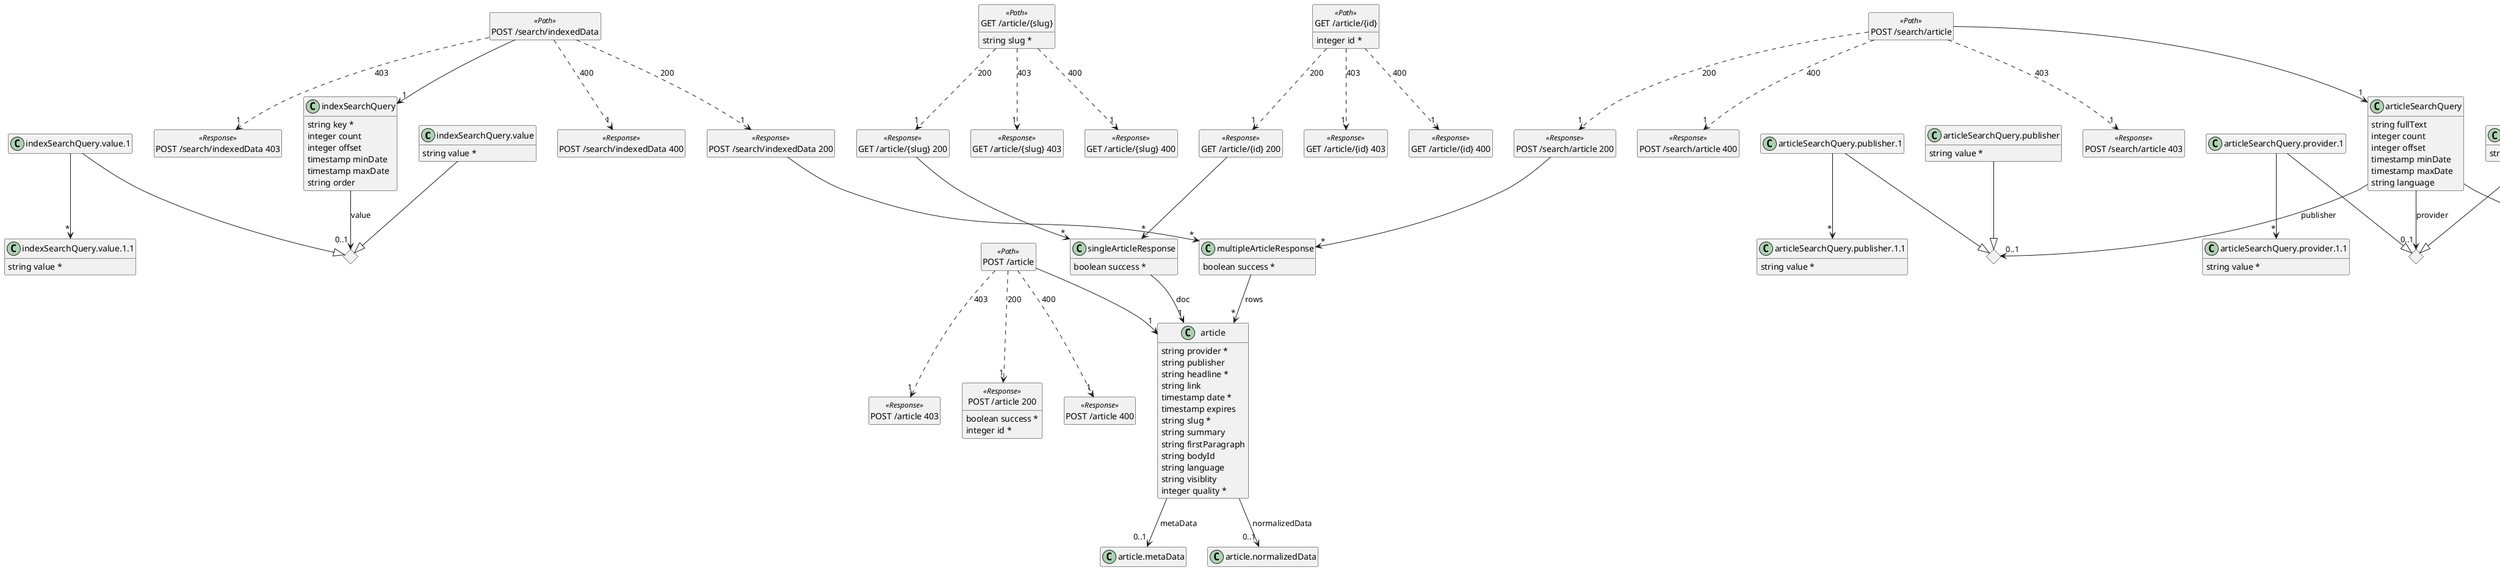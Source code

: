 @startuml
hide <<Path>> circle
hide <<Response>> circle
hide <<Parameter>> circle
hide empty methods
hide empty fields
set namespaceSeparator none

class "indexSearchQuery.value" {
  {field} string value *
}

class "indexSearchQuery.value.1.1" {
  {field} string value *
}

class "indexSearchQuery.value.1" {
}

class "indexSearchQuery" {
  {field} string key *
  {field} integer count 
  {field} integer offset 
  {field} timestamp minDate 
  {field} timestamp maxDate 
  {field} string order 
}

class "articleSearchQuery.publisher" {
  {field} string value *
}

class "articleSearchQuery.publisher.1.1" {
  {field} string value *
}

class "articleSearchQuery.publisher.1" {
}

class "articleSearchQuery.provider" {
  {field} string value *
}

class "articleSearchQuery.provider.1.1" {
  {field} string value *
}

class "articleSearchQuery.provider.1" {
}

class "articleSearchQuery.type" {
  {field} string value *
}

class "articleSearchQuery.type.1.1" {
  {field} string value *
}

class "articleSearchQuery.type.1" {
}

class "articleSearchQuery" {
  {field} string fullText 
  {field} integer count 
  {field} integer offset 
  {field} timestamp minDate 
  {field} timestamp maxDate 
  {field} string language 
}

class "article.metaData" {
}

class "article.normalizedData" {
}

class "article" {
  {field} string provider *
  {field} string publisher 
  {field} string headline *
  {field} string link 
  {field} timestamp date *
  {field} timestamp expires 
  {field} string slug *
  {field} string summary 
  {field} string firstParagraph 
  {field} string bodyId 
  {field} string language 
  {field} string visiblity 
  {field} integer quality *
}

class "multipleArticleResponse" {
  {field} boolean success *
}

class "singleArticleResponse" {
  {field} boolean success *
}

class "articleBodyResponse.body" {
  {field} decimal v *
}

class "articleBodyResponse" {
  {field} boolean success *
}

class "articleBodyChunk" {
  {field} string name *
  {field} string format *
  {field} string content *
}

class "POST /search/indexedData" <<Path>> {
}

class "POST /search/indexedData 200" <<Response>> {
}

class "POST /search/indexedData 400" <<Response>> {
}

class "POST /search/indexedData 403" <<Response>> {
}

class "POST /search/article" <<Path>> {
}

class "POST /search/article 200" <<Response>> {
}

class "POST /search/article 400" <<Response>> {
}

class "POST /search/article 403" <<Response>> {
}

class "GET /article/{slug}" <<Path>> {
  {field} string slug *
}

class "GET /article/{slug} 200" <<Response>> {
}

class "GET /article/{slug} 400" <<Response>> {
}

class "GET /article/{slug} 403" <<Response>> {
}

class "GET /article/{id}" <<Path>> {
  {field} integer id *
}

class "GET /article/{id} 200" <<Response>> {
}

class "GET /article/{id} 400" <<Response>> {
}

class "GET /article/{id} 403" <<Response>> {
}

class "GET /body/{bodyId}" <<Path>> {
  {field} string bodyId *
}

class "GET /body/{bodyId} 400" <<Response>> {
}

class "GET /body/{bodyId} 403" <<Response>> {
}

class "GET /body/{bodyId}/render" <<Path>> {
  {field} string bodyId *
}

class "GET /body/{bodyId}/render 400" <<Response>> {
}

class "GET /body/{bodyId}/render 403" <<Response>> {
}

class "POST /article" <<Path>> {
}

class "POST /article 200" <<Response>> {
  {field} boolean success *
  {field} integer id *
}

class "POST /article 400" <<Response>> {
}

class "POST /article 403" <<Response>> {
}

"indexSearchQuery.value.1" --> "*" "indexSearchQuery.value.1.1"

diamond anon1

"indexSearchQuery" -->"0..1" "anon1" : "value"

"indexSearchQuery.value" --|> "anon1"

"indexSearchQuery.value.1" --|> "anon1"

"articleSearchQuery.publisher.1" --> "*" "articleSearchQuery.publisher.1.1"

diamond anon2

"articleSearchQuery" -->"0..1" "anon2" : "publisher"

"articleSearchQuery.publisher" --|> "anon2"

"articleSearchQuery.publisher.1" --|> "anon2"

"articleSearchQuery.provider.1" --> "*" "articleSearchQuery.provider.1.1"

diamond anon3

"articleSearchQuery" -->"0..1" "anon3" : "provider"

"articleSearchQuery.provider" --|> "anon3"

"articleSearchQuery.provider.1" --|> "anon3"

"articleSearchQuery.type.1" --> "*" "articleSearchQuery.type.1.1"

diamond anon4

"articleSearchQuery" -->"0..1" "anon4" : "type"

"articleSearchQuery.type" --|> "anon4"

"articleSearchQuery.type.1" --|> "anon4"

"article" --> "0..1" "article.metaData"  :  "metaData"

"article" --> "0..1" "article.normalizedData"  :  "normalizedData"

"multipleArticleResponse" --> "*" "article"  :  "rows"

"singleArticleResponse" --> "1" "article"  :  "doc"

"articleBodyResponse.body" --> "*" "articleBodyChunk"  :  "chunks"

"articleBodyResponse" --> "0..1" "articleBodyResponse.body"  :  "body"

"POST /search/indexedData 200" --> "*" "multipleArticleResponse"

"POST /search/indexedData" ..> "1" "POST /search/indexedData 200"  :  "200"

"POST /search/indexedData" ..> "1" "POST /search/indexedData 400"  :  "400"

"POST /search/indexedData" ..> "1" "POST /search/indexedData 403"  :  "403"

"POST /search/indexedData" --> "1" "indexSearchQuery"

"POST /search/article 200" --> "*" "multipleArticleResponse"

"POST /search/article" ..> "1" "POST /search/article 200"  :  "200"

"POST /search/article" ..> "1" "POST /search/article 400"  :  "400"

"POST /search/article" ..> "1" "POST /search/article 403"  :  "403"

"POST /search/article" --> "1" "articleSearchQuery"

"GET /article/{slug} 200" --> "*" "singleArticleResponse"

"GET /article/{slug}" ..> "1" "GET /article/{slug} 200"  :  "200"

"GET /article/{slug}" ..> "1" "GET /article/{slug} 400"  :  "400"

"GET /article/{slug}" ..> "1" "GET /article/{slug} 403"  :  "403"

"GET /article/{id} 200" --> "*" "singleArticleResponse"

"GET /article/{id}" ..> "1" "GET /article/{id} 200"  :  "200"

"GET /article/{id}" ..> "1" "GET /article/{id} 400"  :  "400"

"GET /article/{id}" ..> "1" "GET /article/{id} 403"  :  "403"

"GET /body/{bodyId}" ..> "1" "articleBodyResponse"  :  "200"

"GET /body/{bodyId}" ..> "1" "GET /body/{bodyId} 400"  :  "400"

"GET /body/{bodyId}" ..> "1" "GET /body/{bodyId} 403"  :  "403"

"GET /body/{bodyId}/render" ..> "1" "articleBodyResponse"  :  "200"

"GET /body/{bodyId}/render" ..> "1" "GET /body/{bodyId}/render 400"  :  "400"

"GET /body/{bodyId}/render" ..> "1" "GET /body/{bodyId}/render 403"  :  "403"

"POST /article" ..> "1" "POST /article 200"  :  "200"

"POST /article" ..> "1" "POST /article 400"  :  "400"

"POST /article" ..> "1" "POST /article 403"  :  "403"

"POST /article" --> "1" "article"

@enduml